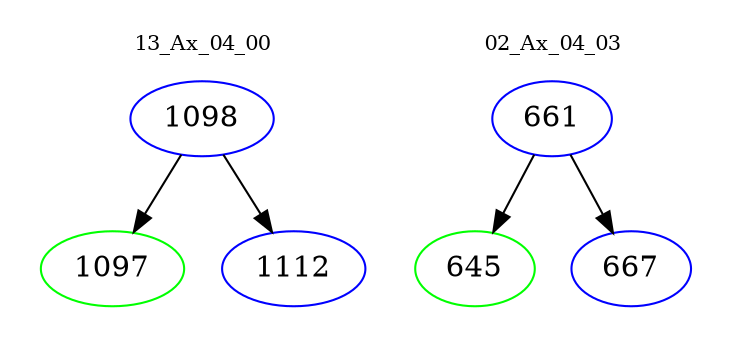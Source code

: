 digraph{
subgraph cluster_0 {
color = white
label = "13_Ax_04_00";
fontsize=10;
T0_1098 [label="1098", color="blue"]
T0_1098 -> T0_1097 [color="black"]
T0_1097 [label="1097", color="green"]
T0_1098 -> T0_1112 [color="black"]
T0_1112 [label="1112", color="blue"]
}
subgraph cluster_1 {
color = white
label = "02_Ax_04_03";
fontsize=10;
T1_661 [label="661", color="blue"]
T1_661 -> T1_645 [color="black"]
T1_645 [label="645", color="green"]
T1_661 -> T1_667 [color="black"]
T1_667 [label="667", color="blue"]
}
}
